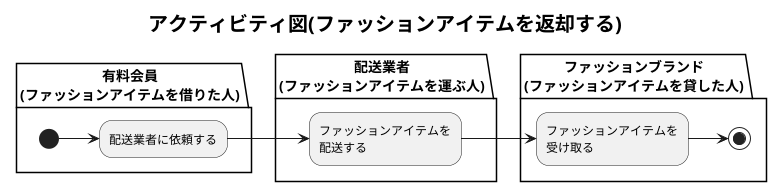 @startuml
left to right direction

title <b><size:20>アクティビティ図(ファッションアイテムを返却する)

partition 有料会員\n(ファッションアイテムを借りた人) Yellow {
 (*) --> "配送業者に依頼する"
}

partition 配送業者\n(ファッションアイテムを運ぶ人) YellowGreen {
 "配送業者に依頼する" -->  "ファッションアイテムを\n配送する"
}

partition ファッションブランド\n(ファッションアイテムを貸した人) PowderBlue {
  "ファッションアイテムを\n配送する" --> "ファッションアイテムを\n受け取る"
  "ファッションアイテムを\n受け取る" --> (*)
}

@enduml
